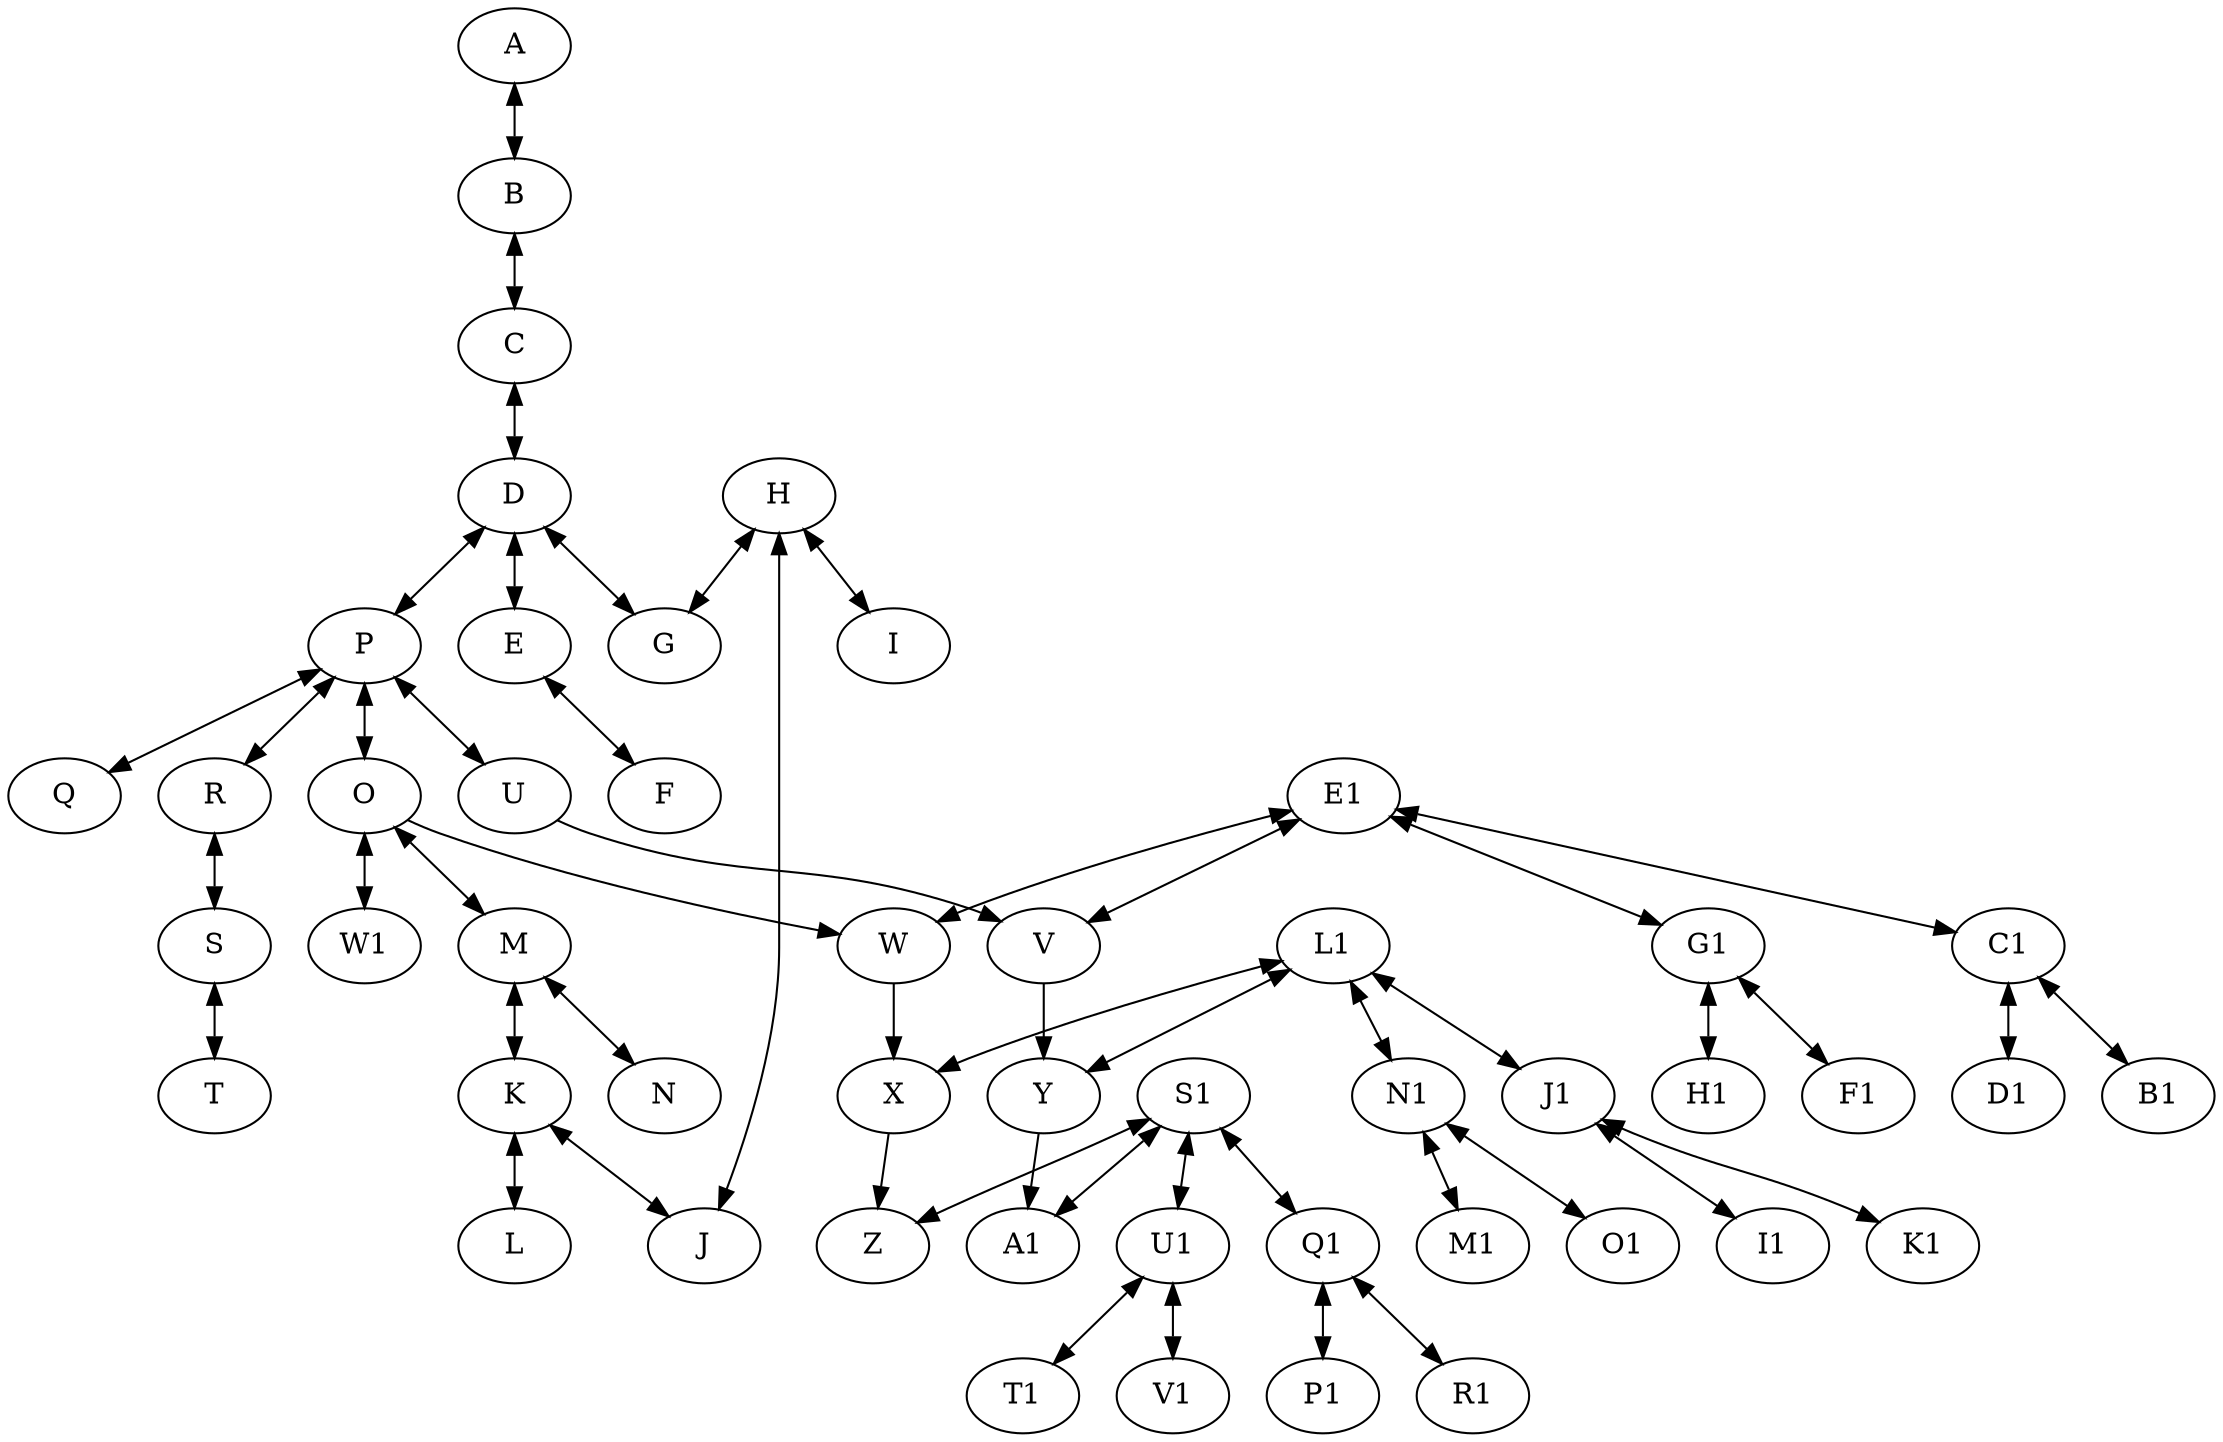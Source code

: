graph Batiz{

    edge[dir=both];

    A -- B[weight=27.2]
    B -- C[weight=25.73]
    C -- D
    D -- {E , P , G}[weight=2,weight=3,weight=4]
    E -- F
    P -- {Q , O , R , U}
    
    subgraph Cubiculos{

    R -- S;
    S -- T;

    };

    O -- {M , W1};
    M -- {N , K};
    K -- {L , J};
    H -- {J , G , I};

    subgraph Escaleras{

        edge[dir=forward]
        O -- W -- X -- Z
        U -- V -- Y -- A1

    };

    subgraph Piso1{

        E1 -- {W , V , C1 , G1}
        C1 -- {B1 , D1}
        G1 -- {F1 , H1}

    }

    subgraph Piso2{

        L1 -- {X , Y , J1 , N1}
        J1 -- {I1 , K1}
        N1 -- {M1 , O1}

    }

    subgraph Piso3{

        S1 -- {Z , A1 , Q1 , U1}
        Q1 -- {P1 , R1}
        U1 -- {T1 , V1}

    }

}